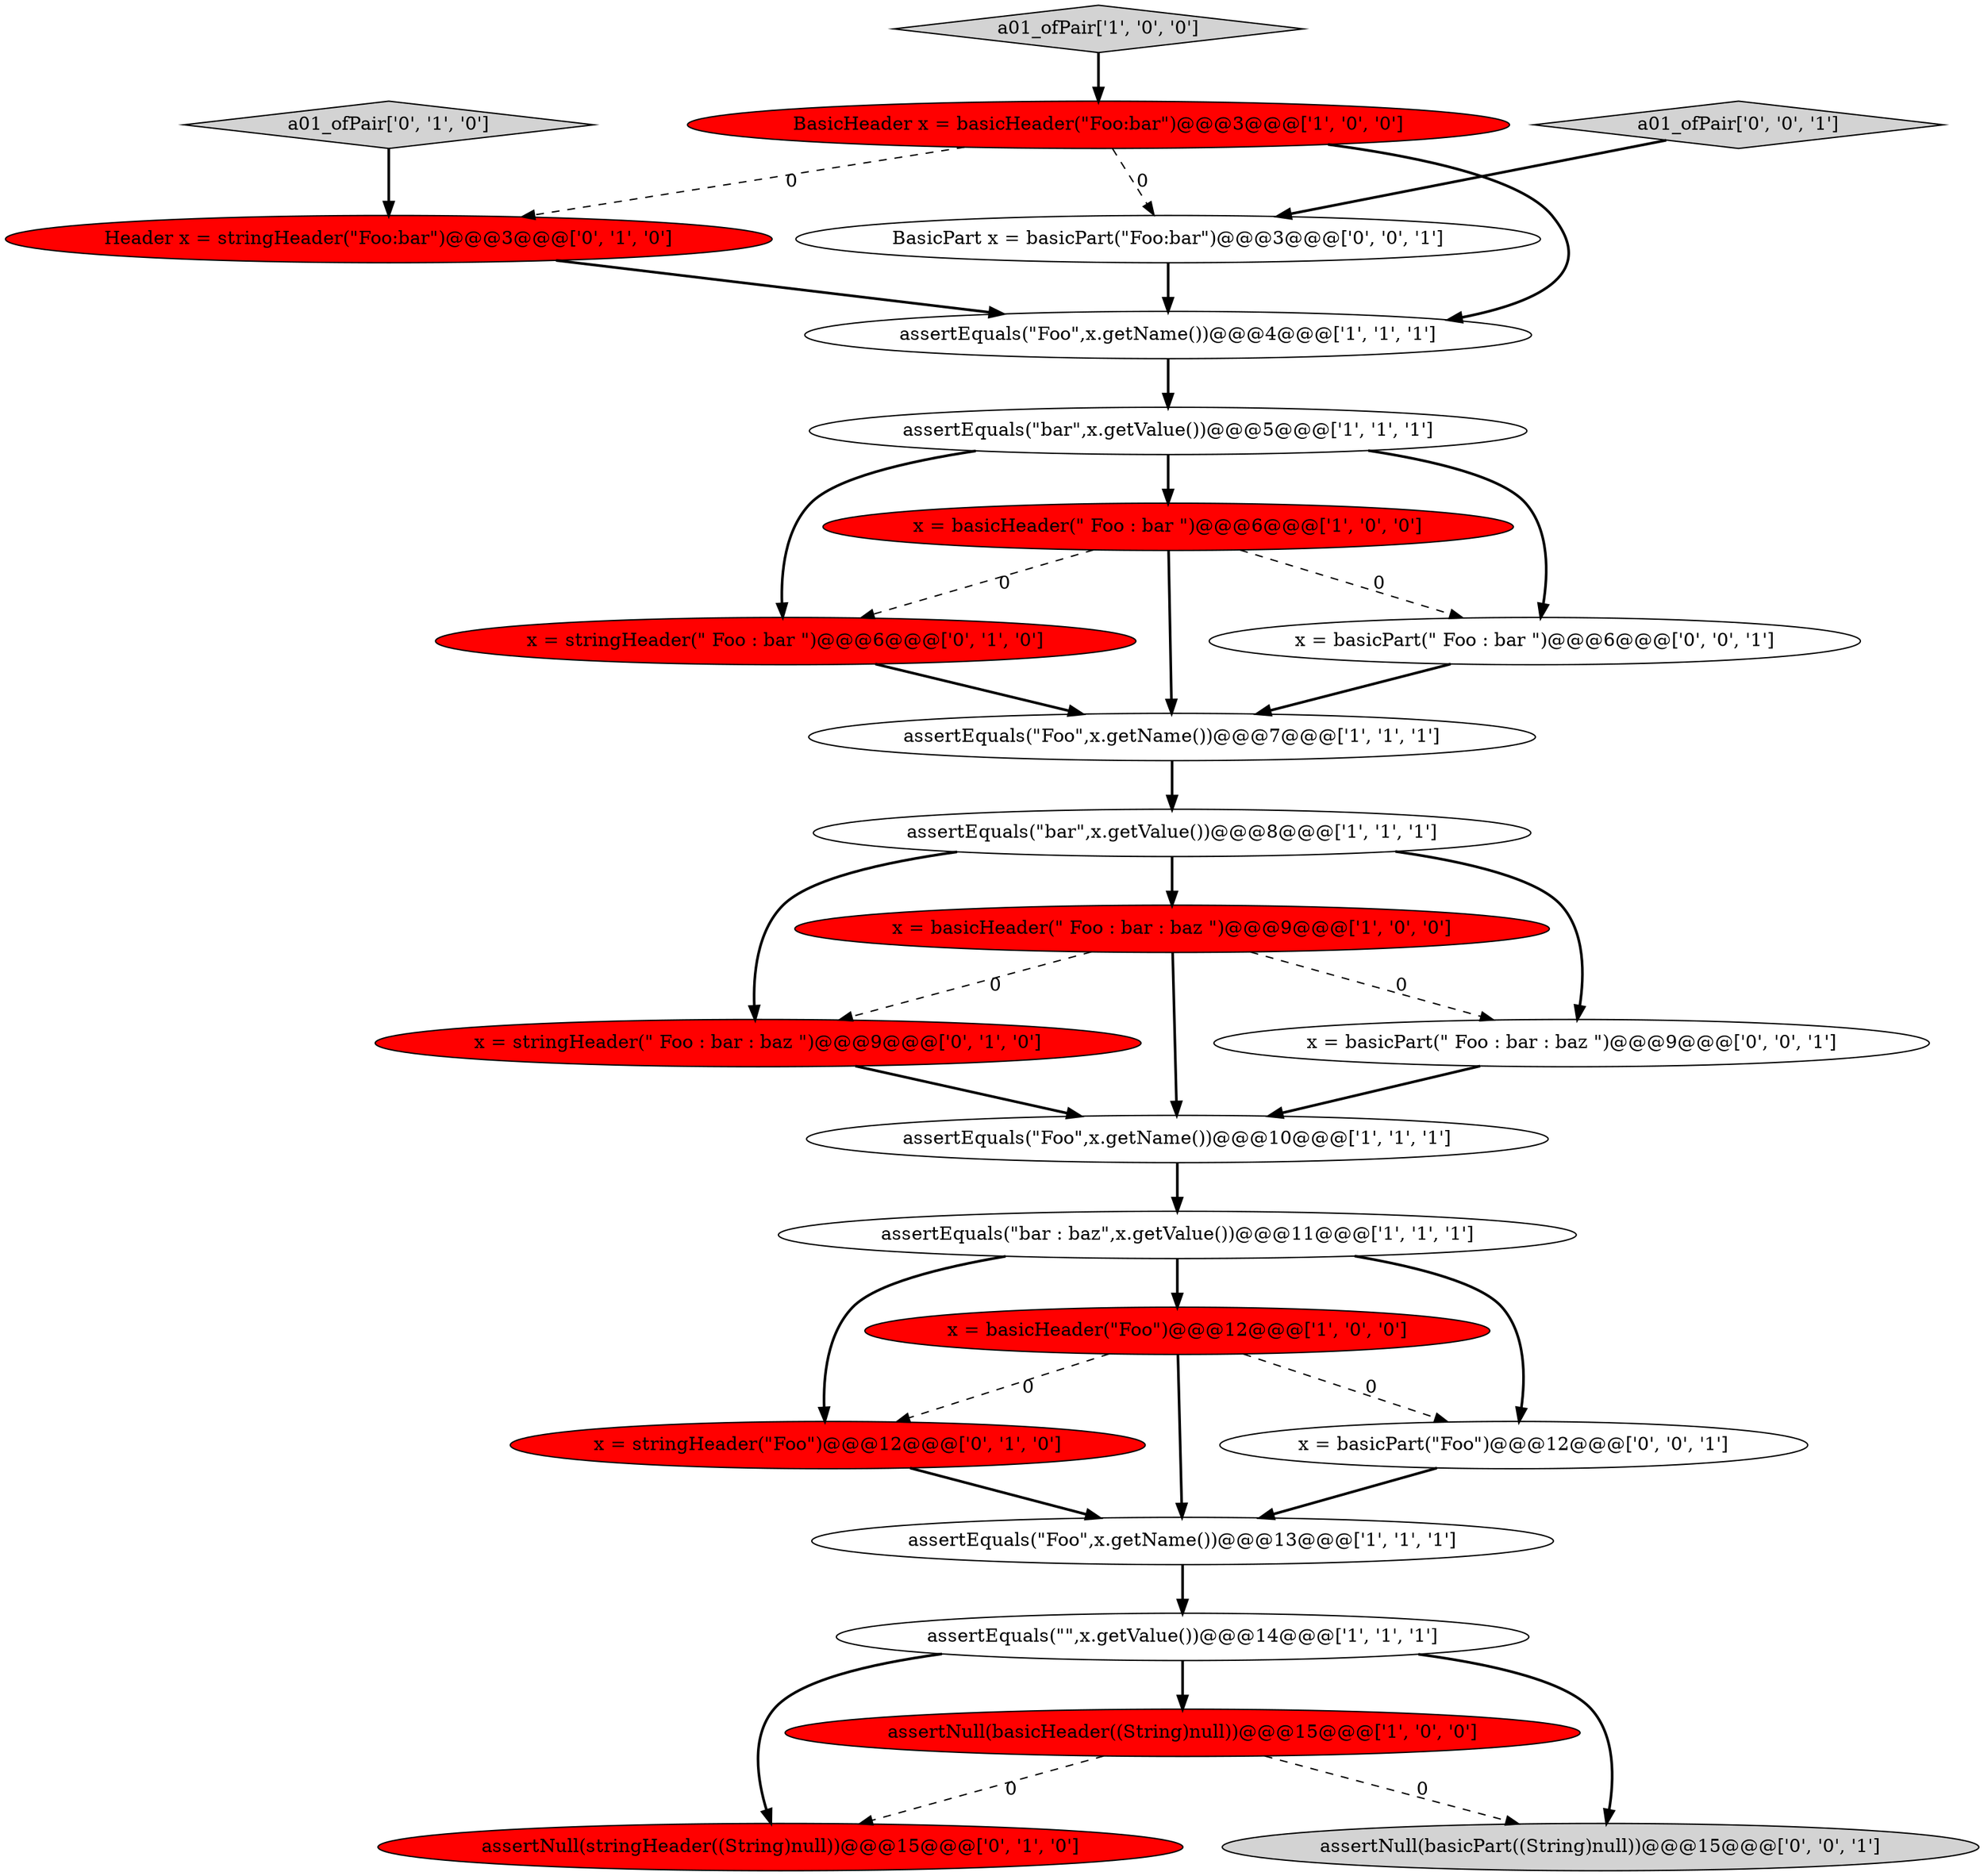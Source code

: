 digraph {
13 [style = filled, label = "assertEquals(\"Foo\",x.getName())@@@10@@@['1', '1', '1']", fillcolor = white, shape = ellipse image = "AAA0AAABBB1BBB"];
11 [style = filled, label = "x = basicHeader(\" Foo : bar \")@@@6@@@['1', '0', '0']", fillcolor = red, shape = ellipse image = "AAA1AAABBB1BBB"];
0 [style = filled, label = "assertEquals(\"bar\",x.getValue())@@@5@@@['1', '1', '1']", fillcolor = white, shape = ellipse image = "AAA0AAABBB1BBB"];
14 [style = filled, label = "x = stringHeader(\"Foo\")@@@12@@@['0', '1', '0']", fillcolor = red, shape = ellipse image = "AAA1AAABBB2BBB"];
15 [style = filled, label = "assertNull(stringHeader((String)null))@@@15@@@['0', '1', '0']", fillcolor = red, shape = ellipse image = "AAA1AAABBB2BBB"];
8 [style = filled, label = "a01_ofPair['1', '0', '0']", fillcolor = lightgray, shape = diamond image = "AAA0AAABBB1BBB"];
24 [style = filled, label = "x = basicPart(\" Foo : bar \")@@@6@@@['0', '0', '1']", fillcolor = white, shape = ellipse image = "AAA0AAABBB3BBB"];
16 [style = filled, label = "Header x = stringHeader(\"Foo:bar\")@@@3@@@['0', '1', '0']", fillcolor = red, shape = ellipse image = "AAA1AAABBB2BBB"];
7 [style = filled, label = "assertEquals(\"bar : baz\",x.getValue())@@@11@@@['1', '1', '1']", fillcolor = white, shape = ellipse image = "AAA0AAABBB1BBB"];
6 [style = filled, label = "x = basicHeader(\" Foo : bar : baz \")@@@9@@@['1', '0', '0']", fillcolor = red, shape = ellipse image = "AAA1AAABBB1BBB"];
23 [style = filled, label = "a01_ofPair['0', '0', '1']", fillcolor = lightgray, shape = diamond image = "AAA0AAABBB3BBB"];
9 [style = filled, label = "assertEquals(\"Foo\",x.getName())@@@4@@@['1', '1', '1']", fillcolor = white, shape = ellipse image = "AAA0AAABBB1BBB"];
2 [style = filled, label = "x = basicHeader(\"Foo\")@@@12@@@['1', '0', '0']", fillcolor = red, shape = ellipse image = "AAA1AAABBB1BBB"];
18 [style = filled, label = "a01_ofPair['0', '1', '0']", fillcolor = lightgray, shape = diamond image = "AAA0AAABBB2BBB"];
22 [style = filled, label = "assertNull(basicPart((String)null))@@@15@@@['0', '0', '1']", fillcolor = lightgray, shape = ellipse image = "AAA0AAABBB3BBB"];
19 [style = filled, label = "x = stringHeader(\" Foo : bar \")@@@6@@@['0', '1', '0']", fillcolor = red, shape = ellipse image = "AAA1AAABBB2BBB"];
10 [style = filled, label = "assertNull(basicHeader((String)null))@@@15@@@['1', '0', '0']", fillcolor = red, shape = ellipse image = "AAA1AAABBB1BBB"];
3 [style = filled, label = "assertEquals(\"bar\",x.getValue())@@@8@@@['1', '1', '1']", fillcolor = white, shape = ellipse image = "AAA0AAABBB1BBB"];
21 [style = filled, label = "x = basicPart(\" Foo : bar : baz \")@@@9@@@['0', '0', '1']", fillcolor = white, shape = ellipse image = "AAA0AAABBB3BBB"];
20 [style = filled, label = "BasicPart x = basicPart(\"Foo:bar\")@@@3@@@['0', '0', '1']", fillcolor = white, shape = ellipse image = "AAA0AAABBB3BBB"];
17 [style = filled, label = "x = stringHeader(\" Foo : bar : baz \")@@@9@@@['0', '1', '0']", fillcolor = red, shape = ellipse image = "AAA1AAABBB2BBB"];
1 [style = filled, label = "assertEquals(\"\",x.getValue())@@@14@@@['1', '1', '1']", fillcolor = white, shape = ellipse image = "AAA0AAABBB1BBB"];
12 [style = filled, label = "assertEquals(\"Foo\",x.getName())@@@13@@@['1', '1', '1']", fillcolor = white, shape = ellipse image = "AAA0AAABBB1BBB"];
25 [style = filled, label = "x = basicPart(\"Foo\")@@@12@@@['0', '0', '1']", fillcolor = white, shape = ellipse image = "AAA0AAABBB3BBB"];
4 [style = filled, label = "assertEquals(\"Foo\",x.getName())@@@7@@@['1', '1', '1']", fillcolor = white, shape = ellipse image = "AAA0AAABBB1BBB"];
5 [style = filled, label = "BasicHeader x = basicHeader(\"Foo:bar\")@@@3@@@['1', '0', '0']", fillcolor = red, shape = ellipse image = "AAA1AAABBB1BBB"];
10->15 [style = dashed, label="0"];
6->21 [style = dashed, label="0"];
4->3 [style = bold, label=""];
23->20 [style = bold, label=""];
9->0 [style = bold, label=""];
5->9 [style = bold, label=""];
20->9 [style = bold, label=""];
0->19 [style = bold, label=""];
1->15 [style = bold, label=""];
11->4 [style = bold, label=""];
0->11 [style = bold, label=""];
3->6 [style = bold, label=""];
6->17 [style = dashed, label="0"];
10->22 [style = dashed, label="0"];
12->1 [style = bold, label=""];
2->12 [style = bold, label=""];
5->20 [style = dashed, label="0"];
7->14 [style = bold, label=""];
1->22 [style = bold, label=""];
5->16 [style = dashed, label="0"];
24->4 [style = bold, label=""];
2->14 [style = dashed, label="0"];
8->5 [style = bold, label=""];
25->12 [style = bold, label=""];
11->19 [style = dashed, label="0"];
13->7 [style = bold, label=""];
7->2 [style = bold, label=""];
6->13 [style = bold, label=""];
14->12 [style = bold, label=""];
0->24 [style = bold, label=""];
11->24 [style = dashed, label="0"];
2->25 [style = dashed, label="0"];
3->17 [style = bold, label=""];
3->21 [style = bold, label=""];
17->13 [style = bold, label=""];
7->25 [style = bold, label=""];
19->4 [style = bold, label=""];
1->10 [style = bold, label=""];
16->9 [style = bold, label=""];
21->13 [style = bold, label=""];
18->16 [style = bold, label=""];
}
